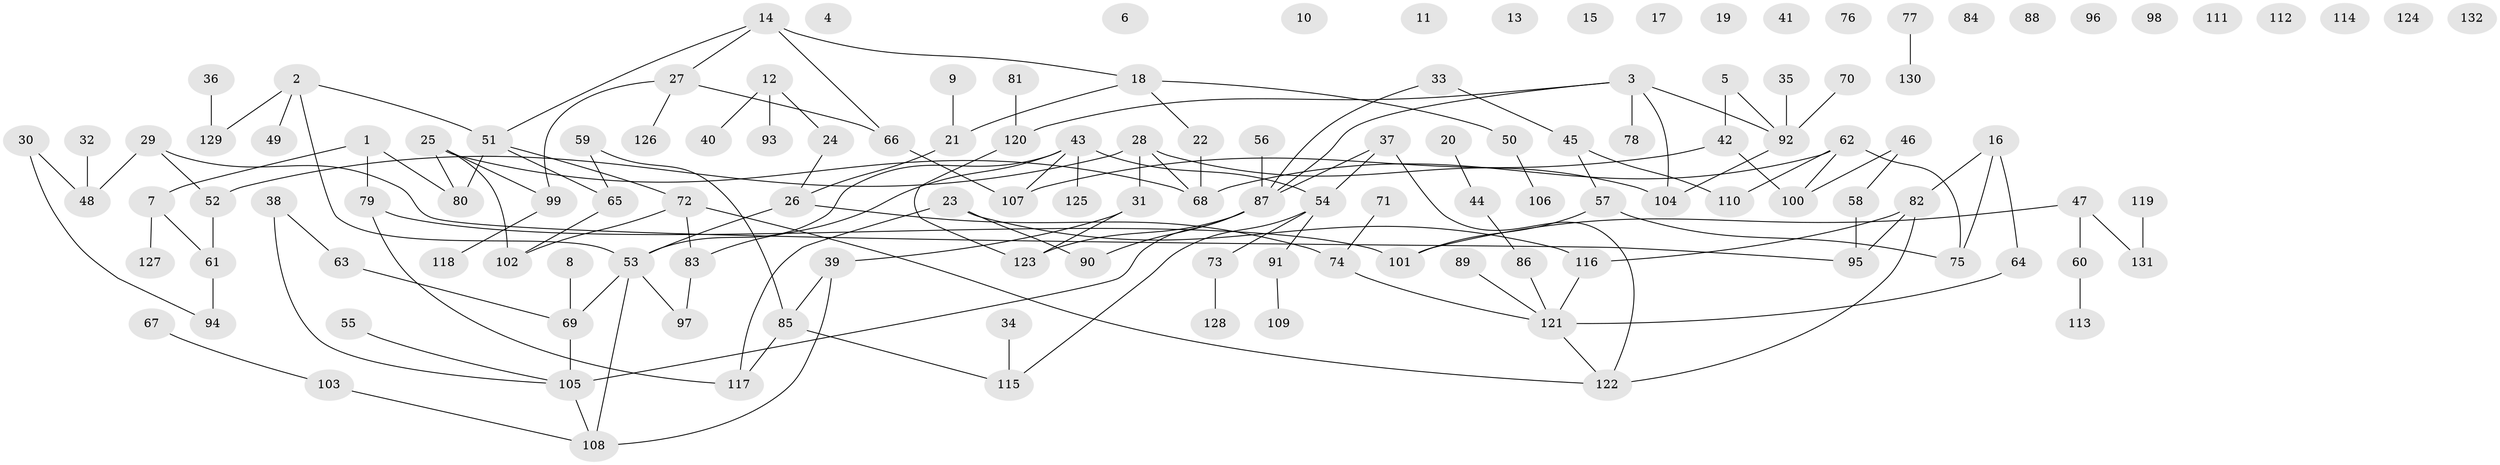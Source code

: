 // Generated by graph-tools (version 1.1) at 2025/49/03/09/25 03:49:11]
// undirected, 132 vertices, 147 edges
graph export_dot {
graph [start="1"]
  node [color=gray90,style=filled];
  1;
  2;
  3;
  4;
  5;
  6;
  7;
  8;
  9;
  10;
  11;
  12;
  13;
  14;
  15;
  16;
  17;
  18;
  19;
  20;
  21;
  22;
  23;
  24;
  25;
  26;
  27;
  28;
  29;
  30;
  31;
  32;
  33;
  34;
  35;
  36;
  37;
  38;
  39;
  40;
  41;
  42;
  43;
  44;
  45;
  46;
  47;
  48;
  49;
  50;
  51;
  52;
  53;
  54;
  55;
  56;
  57;
  58;
  59;
  60;
  61;
  62;
  63;
  64;
  65;
  66;
  67;
  68;
  69;
  70;
  71;
  72;
  73;
  74;
  75;
  76;
  77;
  78;
  79;
  80;
  81;
  82;
  83;
  84;
  85;
  86;
  87;
  88;
  89;
  90;
  91;
  92;
  93;
  94;
  95;
  96;
  97;
  98;
  99;
  100;
  101;
  102;
  103;
  104;
  105;
  106;
  107;
  108;
  109;
  110;
  111;
  112;
  113;
  114;
  115;
  116;
  117;
  118;
  119;
  120;
  121;
  122;
  123;
  124;
  125;
  126;
  127;
  128;
  129;
  130;
  131;
  132;
  1 -- 7;
  1 -- 79;
  1 -- 80;
  2 -- 49;
  2 -- 51;
  2 -- 53;
  2 -- 129;
  3 -- 78;
  3 -- 87;
  3 -- 92;
  3 -- 104;
  3 -- 120;
  5 -- 42;
  5 -- 92;
  7 -- 61;
  7 -- 127;
  8 -- 69;
  9 -- 21;
  12 -- 24;
  12 -- 40;
  12 -- 93;
  14 -- 18;
  14 -- 27;
  14 -- 51;
  14 -- 66;
  16 -- 64;
  16 -- 75;
  16 -- 82;
  18 -- 21;
  18 -- 22;
  18 -- 50;
  20 -- 44;
  21 -- 26;
  22 -- 68;
  23 -- 90;
  23 -- 116;
  23 -- 117;
  24 -- 26;
  25 -- 68;
  25 -- 80;
  25 -- 99;
  25 -- 102;
  26 -- 53;
  26 -- 74;
  27 -- 66;
  27 -- 99;
  27 -- 126;
  28 -- 31;
  28 -- 52;
  28 -- 68;
  28 -- 104;
  29 -- 48;
  29 -- 52;
  29 -- 95;
  30 -- 48;
  30 -- 94;
  31 -- 39;
  31 -- 123;
  32 -- 48;
  33 -- 45;
  33 -- 87;
  34 -- 115;
  35 -- 92;
  36 -- 129;
  37 -- 54;
  37 -- 87;
  37 -- 122;
  38 -- 63;
  38 -- 105;
  39 -- 85;
  39 -- 108;
  42 -- 100;
  42 -- 107;
  43 -- 53;
  43 -- 54;
  43 -- 83;
  43 -- 107;
  43 -- 125;
  44 -- 86;
  45 -- 57;
  45 -- 110;
  46 -- 58;
  46 -- 100;
  47 -- 60;
  47 -- 101;
  47 -- 131;
  50 -- 106;
  51 -- 65;
  51 -- 72;
  51 -- 80;
  52 -- 61;
  53 -- 69;
  53 -- 97;
  53 -- 108;
  54 -- 73;
  54 -- 91;
  54 -- 115;
  55 -- 105;
  56 -- 87;
  57 -- 75;
  57 -- 101;
  58 -- 95;
  59 -- 65;
  59 -- 85;
  60 -- 113;
  61 -- 94;
  62 -- 68;
  62 -- 75;
  62 -- 100;
  62 -- 110;
  63 -- 69;
  64 -- 121;
  65 -- 102;
  66 -- 107;
  67 -- 103;
  69 -- 105;
  70 -- 92;
  71 -- 74;
  72 -- 83;
  72 -- 102;
  72 -- 122;
  73 -- 128;
  74 -- 121;
  77 -- 130;
  79 -- 101;
  79 -- 117;
  81 -- 120;
  82 -- 95;
  82 -- 116;
  82 -- 122;
  83 -- 97;
  85 -- 115;
  85 -- 117;
  86 -- 121;
  87 -- 90;
  87 -- 105;
  87 -- 123;
  89 -- 121;
  91 -- 109;
  92 -- 104;
  99 -- 118;
  103 -- 108;
  105 -- 108;
  116 -- 121;
  119 -- 131;
  120 -- 123;
  121 -- 122;
}
